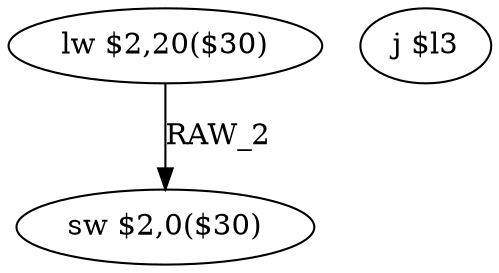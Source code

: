 digraph G1 {
node [shape = ellipse];
i0 [label = "lw $2,20($30)"] ;
i0 ->  i1 [label= "RAW_2"];
i1 [label = "sw $2,0($30)"] ;
i2 [label = "j $l3"] ;
}
